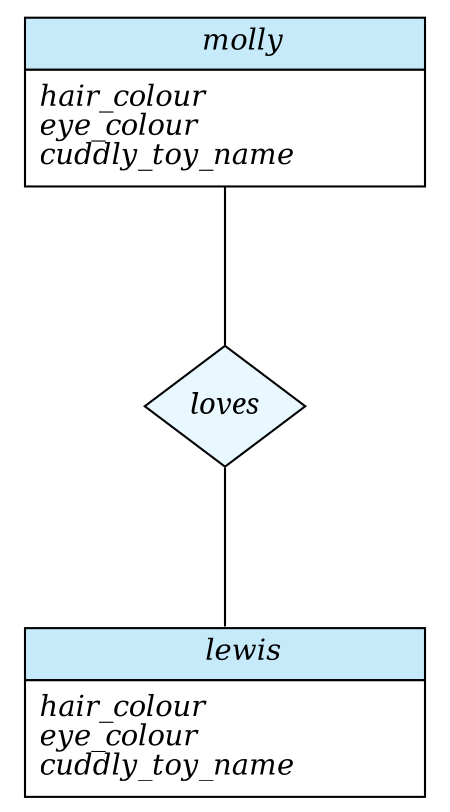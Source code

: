 digraph ER {
    layout=dot;
    overlap=false;
    splines="ortho";
    outputorder="edgesfirst";
    rankdir="BT";

    node [shape=plaintext] molly 
    [label=<
        <TABLE BORDER="0" CELLBORDER="1" CELLSPACING="0" PORT="port">
            <TR><TD BGCOLOR="#C7EAFB" CELLPADDING="4">
                <I>molly</I>
            </TD></TR>
            <TR><TD
                BALIGN="LEFT"
                ALIGN="LEFT"
                WIDTH="80"
                HEIGHT="50"
                CELLPADDING="6"
                BGCOLOR="#FFFFFF"
            >
				<I>hair_colour</I>
				<BR/>
				<I>eye_colour</I>
				<BR/>
				<I>cuddly_toy_name</I>
            </TD></TR>
        </TABLE>
    >];

    node [shape=plaintext] lewis 
    [label=<
        <TABLE BORDER="0" CELLBORDER="1" CELLSPACING="0" PORT="port">
            <TR><TD BGCOLOR="#C7EAFB" CELLPADDING="4">
                <I>lewis</I>
            </TD></TR>
            <TR><TD
                BALIGN="LEFT"
                ALIGN="LEFT"
                WIDTH="80"
                HEIGHT="50"
                CELLPADDING="6"
                BGCOLOR="#FFFFFF"
            >
				<I>hair_colour</I>
				<BR/>
				<I>eye_colour</I>
				<BR/>
				<I>cuddly_toy_name</I>
            </TD></TR>
        </TABLE>
    >];

    node [shape=diamond] loves [style="filled" fillcolor="#E9F7FE" fontname="italic" height="0.8"];

    lewis:port -> loves [minlen="2" arrowtail="vee" headclip="true" dir="none"];
    loves -> molly:port [minlen="2" arrowhead="vee" headclip="true" dir="none"];


}
